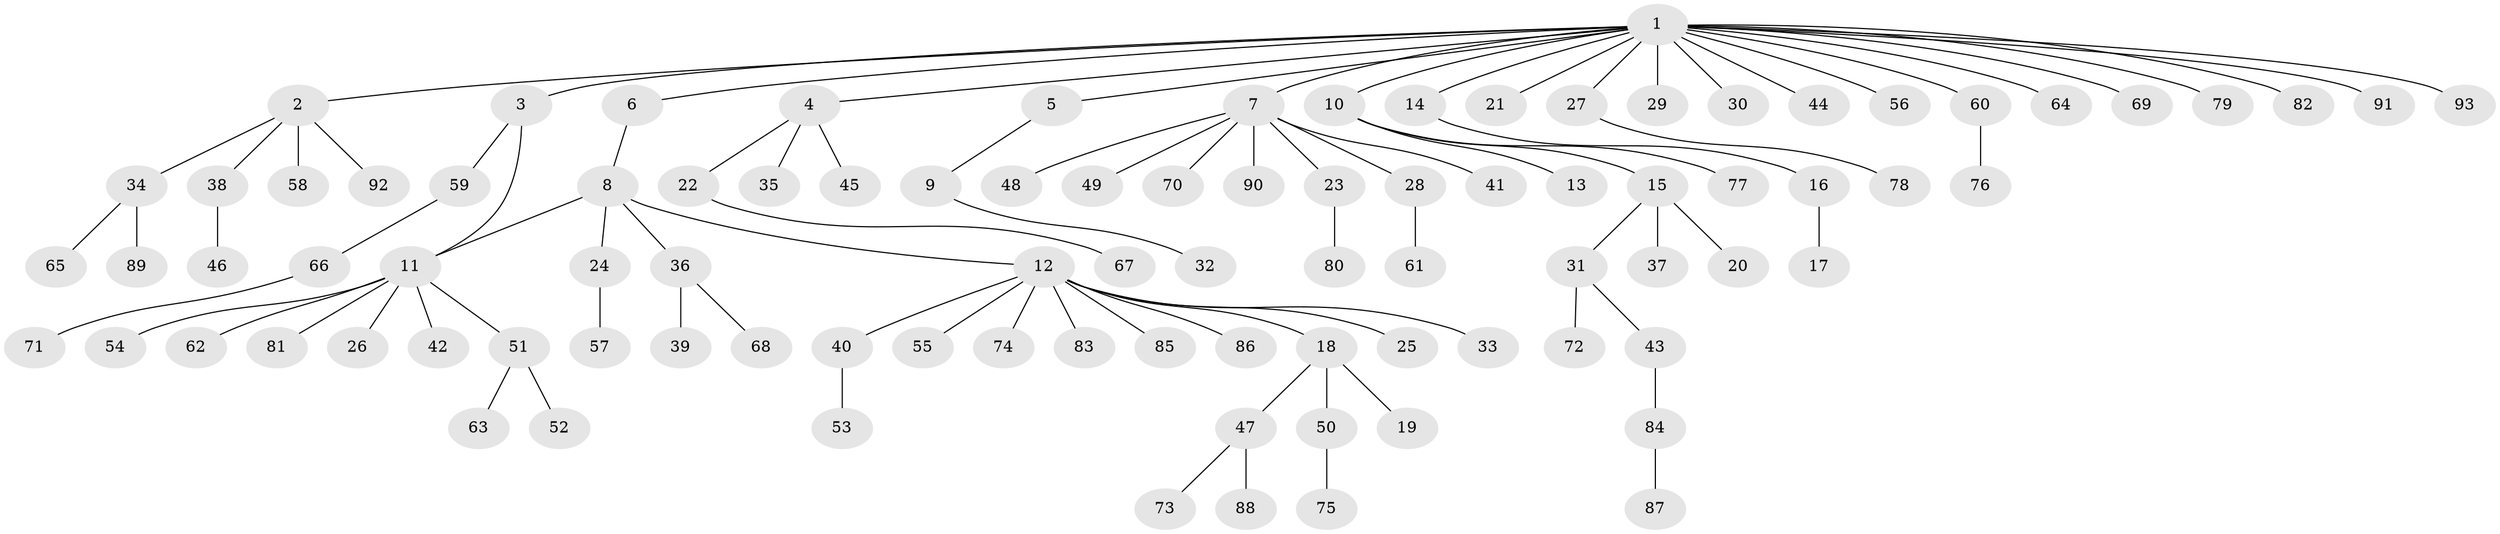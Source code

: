 // coarse degree distribution, {2: 0.15151515151515152, 5: 0.015151515151515152, 1: 0.6818181818181818, 9: 0.015151515151515152, 3: 0.07575757575757576, 7: 0.030303030303030304, 20: 0.015151515151515152, 4: 0.015151515151515152}
// Generated by graph-tools (version 1.1) at 2025/36/03/04/25 23:36:48]
// undirected, 93 vertices, 93 edges
graph export_dot {
  node [color=gray90,style=filled];
  1;
  2;
  3;
  4;
  5;
  6;
  7;
  8;
  9;
  10;
  11;
  12;
  13;
  14;
  15;
  16;
  17;
  18;
  19;
  20;
  21;
  22;
  23;
  24;
  25;
  26;
  27;
  28;
  29;
  30;
  31;
  32;
  33;
  34;
  35;
  36;
  37;
  38;
  39;
  40;
  41;
  42;
  43;
  44;
  45;
  46;
  47;
  48;
  49;
  50;
  51;
  52;
  53;
  54;
  55;
  56;
  57;
  58;
  59;
  60;
  61;
  62;
  63;
  64;
  65;
  66;
  67;
  68;
  69;
  70;
  71;
  72;
  73;
  74;
  75;
  76;
  77;
  78;
  79;
  80;
  81;
  82;
  83;
  84;
  85;
  86;
  87;
  88;
  89;
  90;
  91;
  92;
  93;
  1 -- 2;
  1 -- 3;
  1 -- 4;
  1 -- 5;
  1 -- 6;
  1 -- 7;
  1 -- 10;
  1 -- 14;
  1 -- 21;
  1 -- 27;
  1 -- 29;
  1 -- 30;
  1 -- 44;
  1 -- 56;
  1 -- 60;
  1 -- 64;
  1 -- 69;
  1 -- 79;
  1 -- 82;
  1 -- 91;
  1 -- 93;
  2 -- 34;
  2 -- 38;
  2 -- 58;
  2 -- 92;
  3 -- 11;
  3 -- 59;
  4 -- 22;
  4 -- 35;
  4 -- 45;
  5 -- 9;
  6 -- 8;
  7 -- 23;
  7 -- 28;
  7 -- 41;
  7 -- 48;
  7 -- 49;
  7 -- 70;
  7 -- 90;
  8 -- 11;
  8 -- 12;
  8 -- 24;
  8 -- 36;
  9 -- 32;
  10 -- 13;
  10 -- 15;
  10 -- 77;
  11 -- 26;
  11 -- 42;
  11 -- 51;
  11 -- 54;
  11 -- 62;
  11 -- 81;
  12 -- 18;
  12 -- 25;
  12 -- 33;
  12 -- 40;
  12 -- 55;
  12 -- 74;
  12 -- 83;
  12 -- 85;
  12 -- 86;
  14 -- 16;
  15 -- 20;
  15 -- 31;
  15 -- 37;
  16 -- 17;
  18 -- 19;
  18 -- 47;
  18 -- 50;
  22 -- 67;
  23 -- 80;
  24 -- 57;
  27 -- 78;
  28 -- 61;
  31 -- 43;
  31 -- 72;
  34 -- 65;
  34 -- 89;
  36 -- 39;
  36 -- 68;
  38 -- 46;
  40 -- 53;
  43 -- 84;
  47 -- 73;
  47 -- 88;
  50 -- 75;
  51 -- 52;
  51 -- 63;
  59 -- 66;
  60 -- 76;
  66 -- 71;
  84 -- 87;
}
